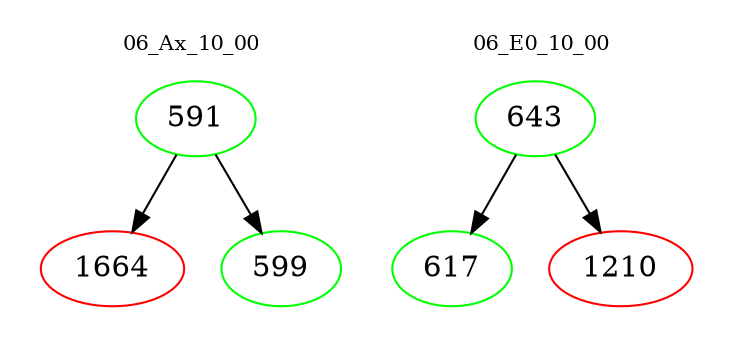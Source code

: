 digraph{
subgraph cluster_0 {
color = white
label = "06_Ax_10_00";
fontsize=10;
T0_591 [label="591", color="green"]
T0_591 -> T0_1664 [color="black"]
T0_1664 [label="1664", color="red"]
T0_591 -> T0_599 [color="black"]
T0_599 [label="599", color="green"]
}
subgraph cluster_1 {
color = white
label = "06_E0_10_00";
fontsize=10;
T1_643 [label="643", color="green"]
T1_643 -> T1_617 [color="black"]
T1_617 [label="617", color="green"]
T1_643 -> T1_1210 [color="black"]
T1_1210 [label="1210", color="red"]
}
}

